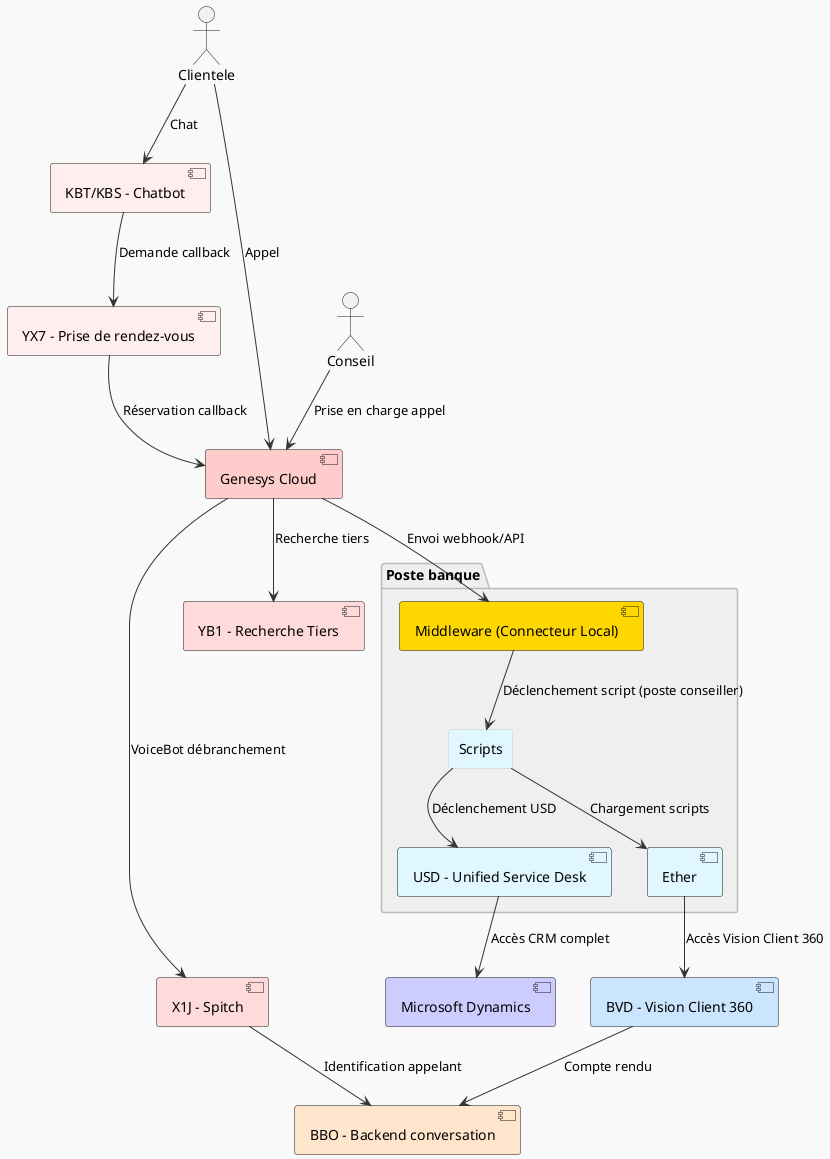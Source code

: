 @startuml
skinparam shadowing false
skinparam monochrome false
skinparam ArrowColor #333333
skinparam BackgroundColor #F9F9F9
skinparam FontName Arial
skinparam FontSize 12

skinparam rectangle {
  BackgroundColor #F7F7F7
  BorderColor #CCCCCC
}
skinparam package {
  BackgroundColor #EFEFEF
  BorderColor #BBBBBB
}

actor Clientele as clientele
actor Conseil as conseil

package "Poste banque" {
  rectangle "Scripts" as scripts #E0F7FF
  component "Middleware (Connecteur Local)" as middleware #FFD700
  component "Ether" as ether #E0F7FF
  component "USD - Unified Service Desk" as usd #E0F7FF
}

component "KBT/KBS - Chatbot" as chatbot #FFEEEE
component "YX7 - Prise de rendez-vous" as rendezvous #FFEEEE
component "Genesys Cloud" as genesys #FFCCCC
component "X1J - Spitch" as spitch #FFDADA
component "YB1 - Recherche Tiers" as recherche_tiers #FFDADA
component "BBO - Backend conversation" as backend_conversation #FFE5CC
component "BVD - Vision Client 360" as vision_client #CCE5FF
component "Microsoft Dynamics" as dynamics #CCCCFF

conseil --> genesys : Prise en charge appel
clientele --> genesys : Appel
clientele --> chatbot : Chat
chatbot --> rendezvous : Demande callback
rendezvous --> genesys : Réservation callback

genesys --> recherche_tiers : Recherche tiers
genesys --> spitch : VoiceBot débranchement

genesys --> middleware : Envoi webhook/API
middleware --> scripts : Déclenchement script (poste conseiller)
scripts --> usd : Déclenchement USD
scripts --> ether : Chargement scripts

ether --> vision_client : Accès Vision Client 360
usd --> dynamics : Accès CRM complet

spitch --> backend_conversation : Identification appelant
vision_client --> backend_conversation : Compte rendu

@enduml
